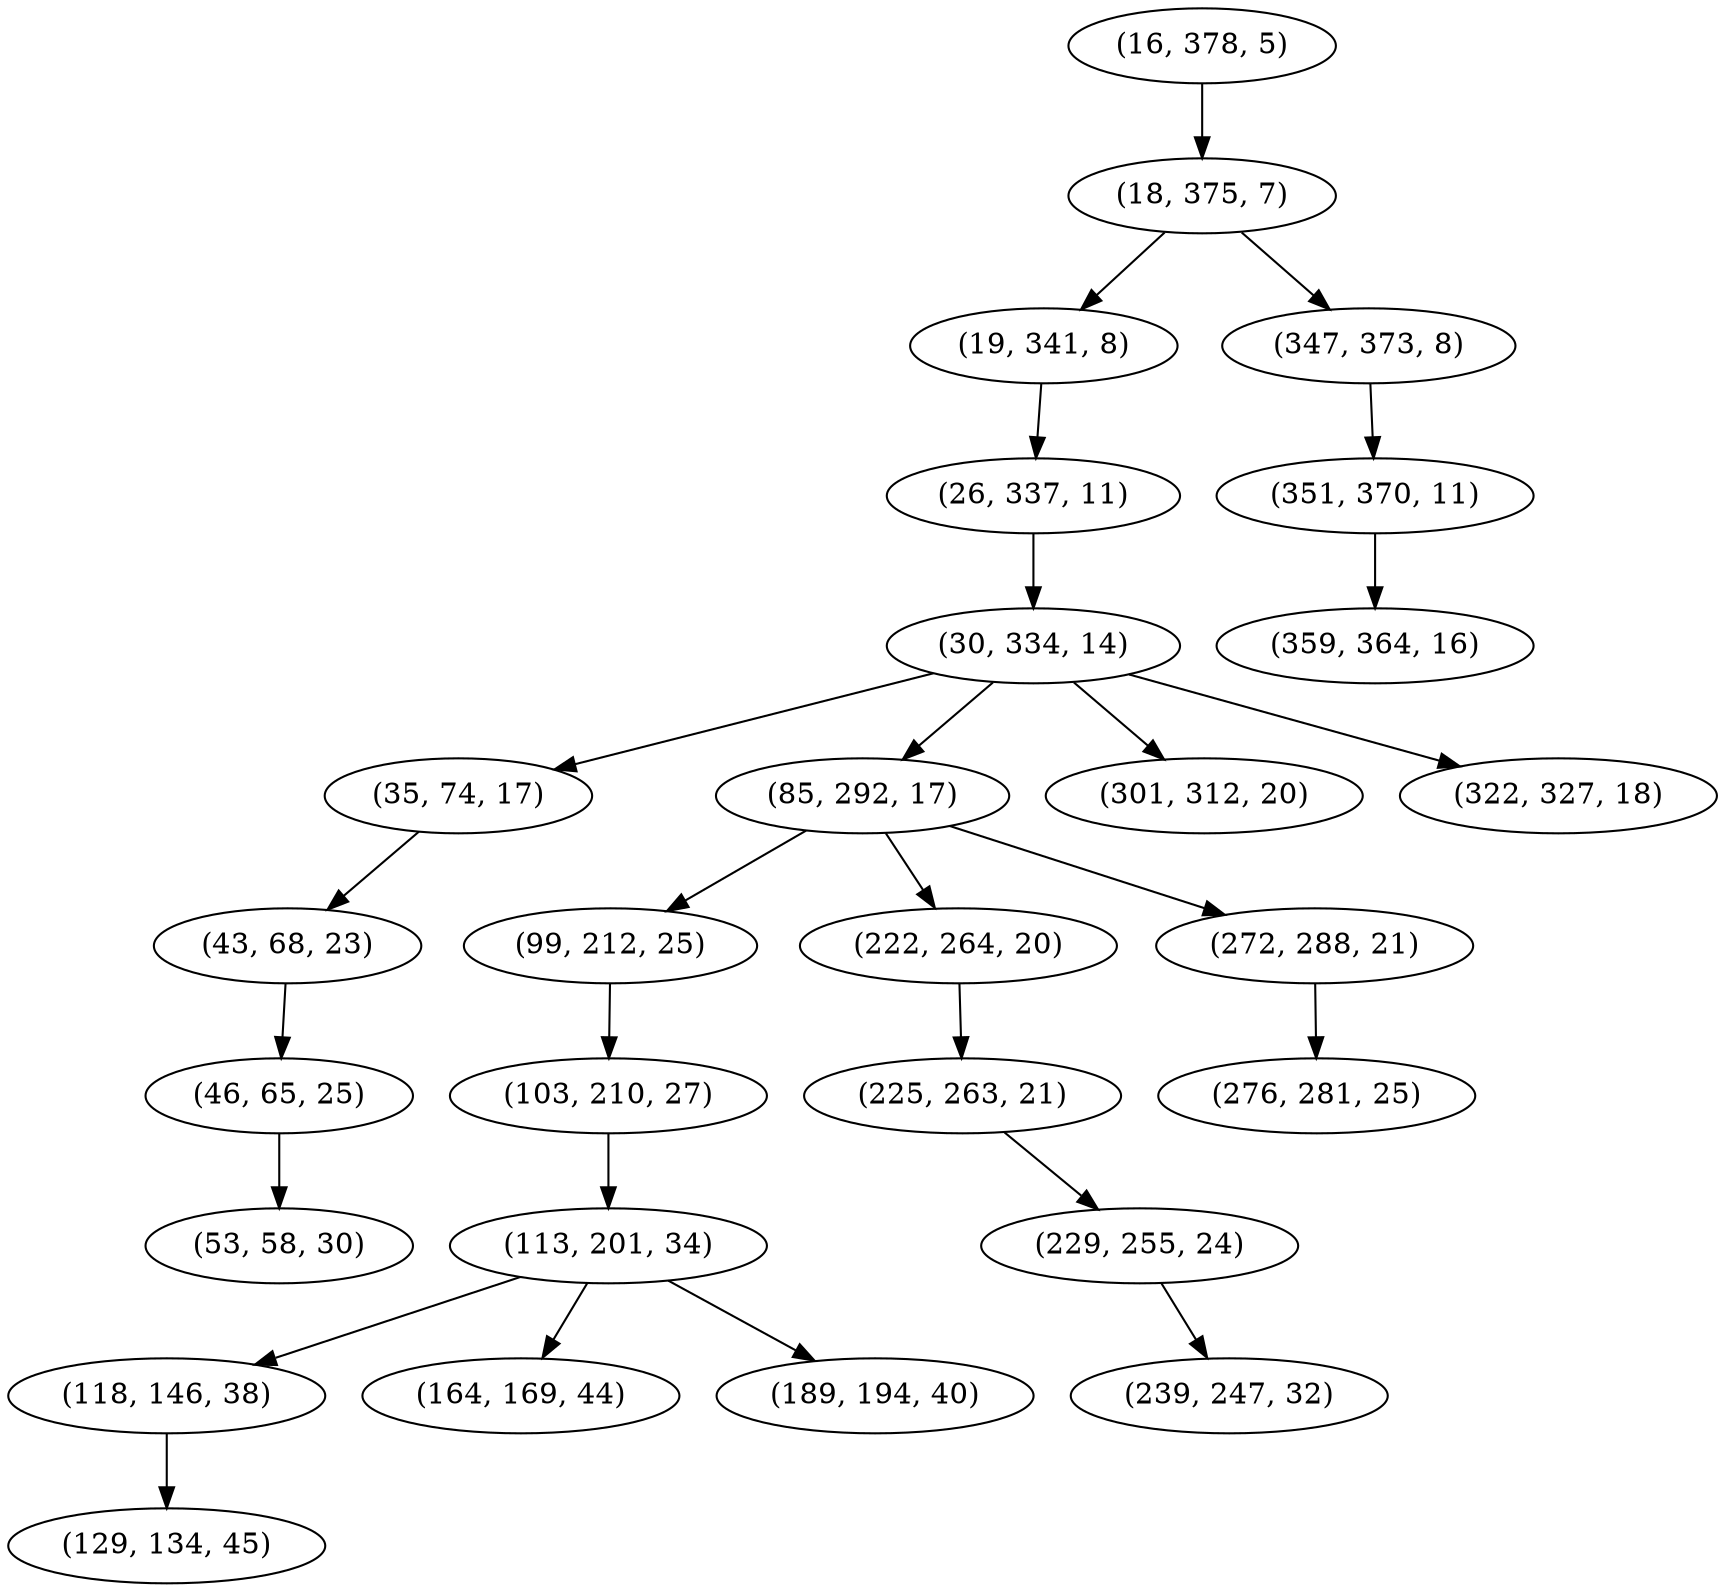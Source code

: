 digraph tree {
    "(16, 378, 5)";
    "(18, 375, 7)";
    "(19, 341, 8)";
    "(26, 337, 11)";
    "(30, 334, 14)";
    "(35, 74, 17)";
    "(43, 68, 23)";
    "(46, 65, 25)";
    "(53, 58, 30)";
    "(85, 292, 17)";
    "(99, 212, 25)";
    "(103, 210, 27)";
    "(113, 201, 34)";
    "(118, 146, 38)";
    "(129, 134, 45)";
    "(164, 169, 44)";
    "(189, 194, 40)";
    "(222, 264, 20)";
    "(225, 263, 21)";
    "(229, 255, 24)";
    "(239, 247, 32)";
    "(272, 288, 21)";
    "(276, 281, 25)";
    "(301, 312, 20)";
    "(322, 327, 18)";
    "(347, 373, 8)";
    "(351, 370, 11)";
    "(359, 364, 16)";
    "(16, 378, 5)" -> "(18, 375, 7)";
    "(18, 375, 7)" -> "(19, 341, 8)";
    "(18, 375, 7)" -> "(347, 373, 8)";
    "(19, 341, 8)" -> "(26, 337, 11)";
    "(26, 337, 11)" -> "(30, 334, 14)";
    "(30, 334, 14)" -> "(35, 74, 17)";
    "(30, 334, 14)" -> "(85, 292, 17)";
    "(30, 334, 14)" -> "(301, 312, 20)";
    "(30, 334, 14)" -> "(322, 327, 18)";
    "(35, 74, 17)" -> "(43, 68, 23)";
    "(43, 68, 23)" -> "(46, 65, 25)";
    "(46, 65, 25)" -> "(53, 58, 30)";
    "(85, 292, 17)" -> "(99, 212, 25)";
    "(85, 292, 17)" -> "(222, 264, 20)";
    "(85, 292, 17)" -> "(272, 288, 21)";
    "(99, 212, 25)" -> "(103, 210, 27)";
    "(103, 210, 27)" -> "(113, 201, 34)";
    "(113, 201, 34)" -> "(118, 146, 38)";
    "(113, 201, 34)" -> "(164, 169, 44)";
    "(113, 201, 34)" -> "(189, 194, 40)";
    "(118, 146, 38)" -> "(129, 134, 45)";
    "(222, 264, 20)" -> "(225, 263, 21)";
    "(225, 263, 21)" -> "(229, 255, 24)";
    "(229, 255, 24)" -> "(239, 247, 32)";
    "(272, 288, 21)" -> "(276, 281, 25)";
    "(347, 373, 8)" -> "(351, 370, 11)";
    "(351, 370, 11)" -> "(359, 364, 16)";
}
